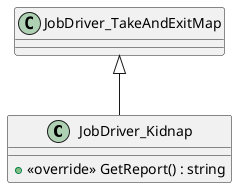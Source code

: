 @startuml
class JobDriver_Kidnap {
    + <<override>> GetReport() : string
}
JobDriver_TakeAndExitMap <|-- JobDriver_Kidnap
@enduml

